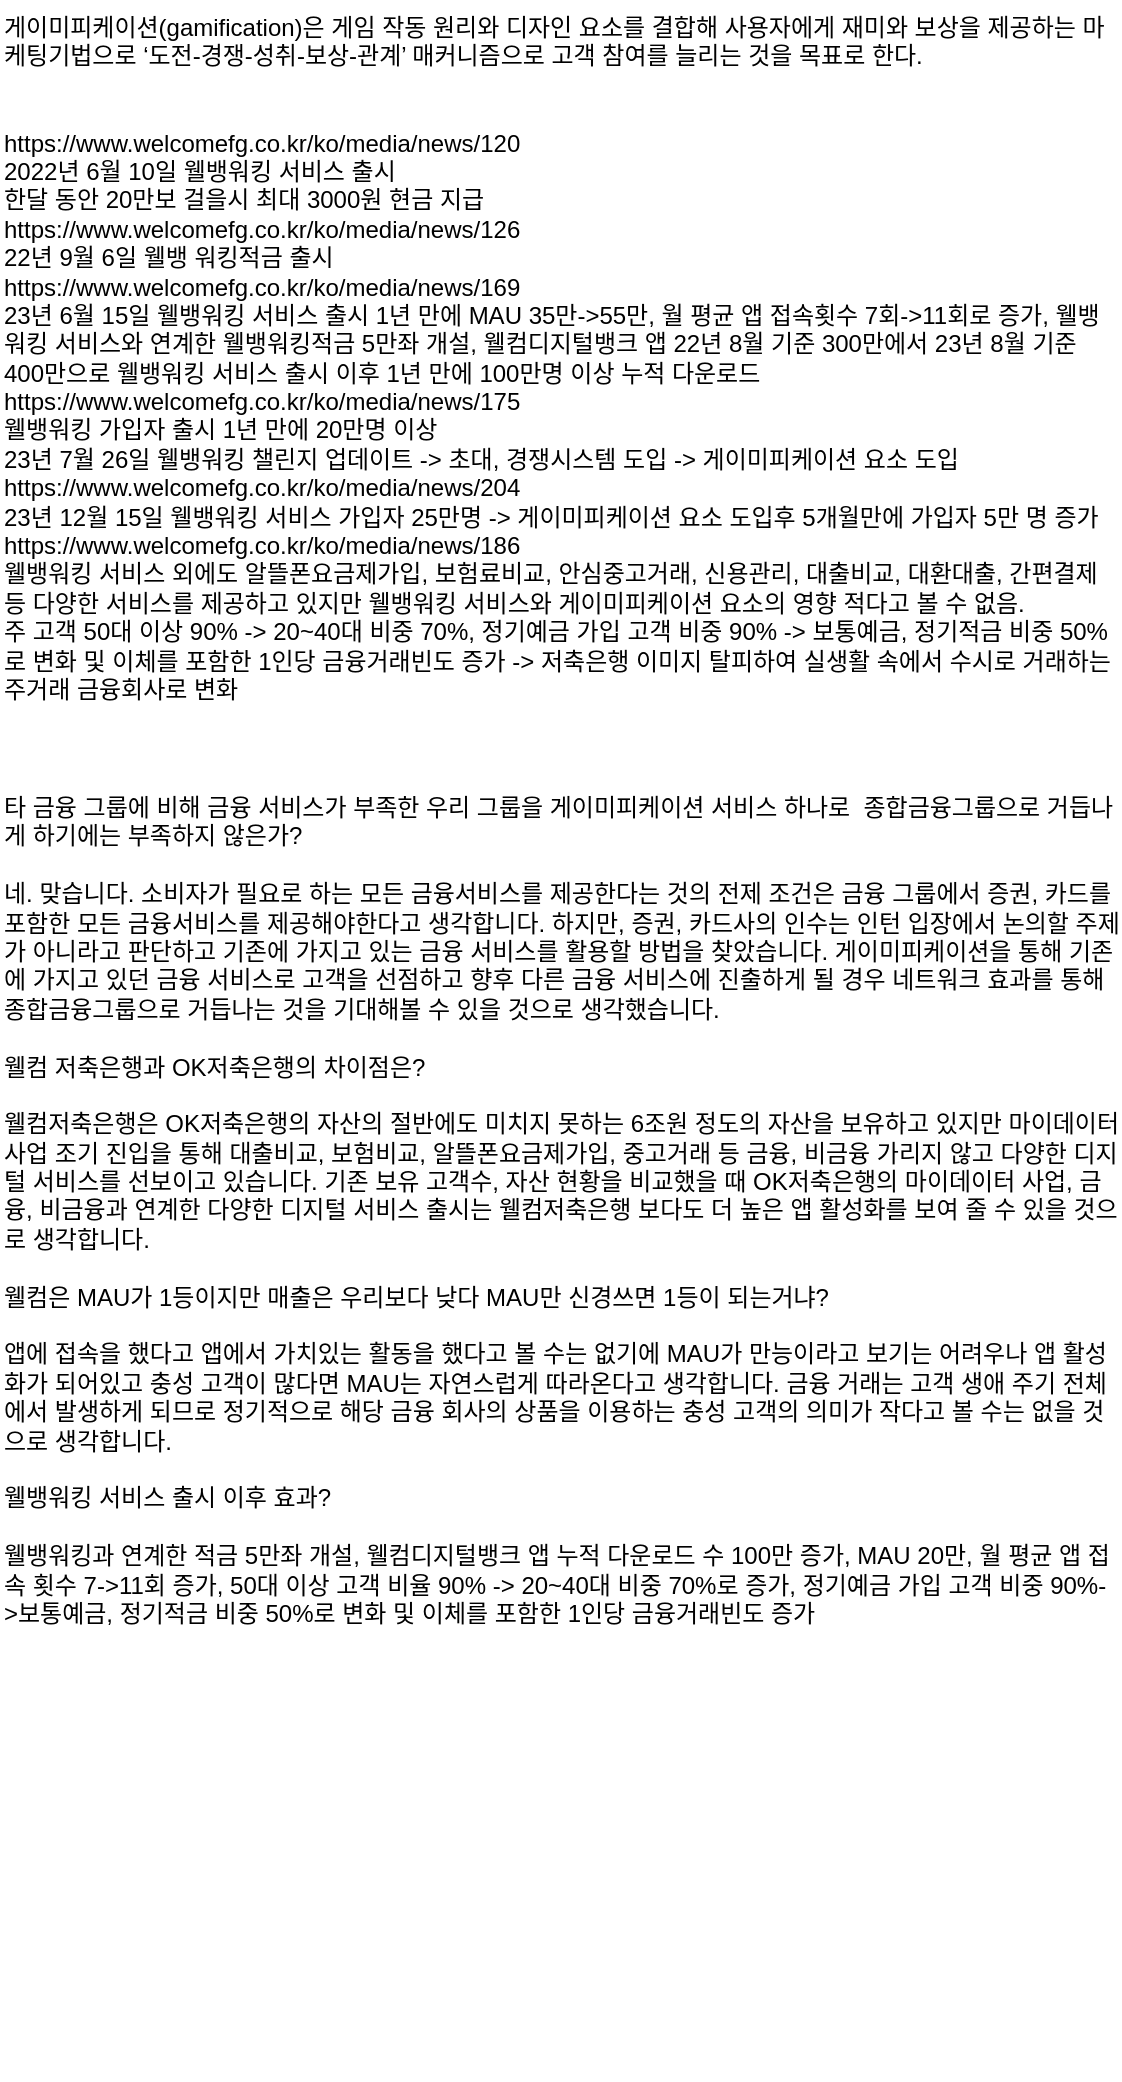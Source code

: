 <mxfile version="22.1.21" type="github">
  <diagram name="페이지-1" id="PXcx_R00YAgb8d3gaZEV">
    <mxGraphModel dx="768" dy="625" grid="1" gridSize="10" guides="1" tooltips="1" connect="1" arrows="1" fold="1" page="1" pageScale="1" pageWidth="827" pageHeight="1169" math="0" shadow="0">
      <root>
        <mxCell id="0" />
        <mxCell id="1" parent="0" />
        <mxCell id="daQ99t87KAzzY0OsEO8N-1" value="게이미피케이션(gamification)은 게임 작동 원리와 디자인 요소를 결합해 사용자에게 재미와 보상을 제공하는 마케팅기법으로 ‘도전-경쟁-성취-보상-관계’ 매커니즘으로 고객 참여를 늘리는 것을 목표로 한다.&#xa;&#xa;&#xa;https://www.welcomefg.co.kr/ko/media/news/120&#xa;2022년 6월 10일 웰뱅워킹 서비스 출시&#xa;한달 동안 20만보 걸을시 최대 3000원 현금 지급&#xa;https://www.welcomefg.co.kr/ko/media/news/126&#xa;22년 9월 6일 웰뱅 워킹적금 출시&#xa;https://www.welcomefg.co.kr/ko/media/news/169&#xa;23년 6월 15일 웰뱅워킹 서비스 출시 1년 만에 MAU 35만-&gt;55만, 월 평균 앱 접속횟수 7회-&gt;11회로 증가, 웰뱅워킹 서비스와 연계한 웰뱅워킹적금 5만좌 개설, 웰컴디지털뱅크 앱 22년 8월 기준 300만에서 23년 8월 기준 400만으로 웰뱅워킹 서비스 출시 이후 1년 만에 100만명 이상 누적 다운로드&#xa;https://www.welcomefg.co.kr/ko/media/news/175&#xa;웰뱅워킹 가입자 출시 1년 만에 20만명 이상&#xa;23년 7월 26일 웰뱅워킹 챌린지 업데이트 -&gt; 초대, 경쟁시스템 도입 -&gt; 게이미피케이션 요소 도입&#xa;https://www.welcomefg.co.kr/ko/media/news/204&#xa;23년 12월 15일 웰뱅워킹 서비스 가입자 25만명 -&gt; 게이미피케이션 요소 도입후 5개월만에 가입자 5만 명 증가&#xa;https://www.welcomefg.co.kr/ko/media/news/186&#xa;웰뱅워킹 서비스 외에도 알뜰폰요금제가입, 보험료비교, 안심중고거래, 신용관리, 대출비교, 대환대출, 간편결제 등 다양한 서비스를 제공하고 있지만 웰뱅워킹 서비스와 게이미피케이션 요소의 영향 적다고 볼 수 없음.&#xa;주 고객 50대 이상 90% -&gt; 20~40대 비중 70%, 정기예금 가입 고객 비중 90% -&gt; 보통예금, 정기적금 비중 50%로 변화 및 이체를 포함한 1인당 금융거래빈도 증가 -&gt; 저축은행 이미지 탈피하여 실생활 속에서 수시로 거래하는 주거래 금융회사로 변화" style="text;whiteSpace=wrap;" parent="1" vertex="1">
          <mxGeometry width="560" height="410" as="geometry" />
        </mxCell>
        <mxCell id="t6ZLu98OkD_Yaa3V7PrF-1" value="타 금융 그룹에 비해 금융 서비스가 부족한 우리 그룹을 게이미피케이션 서비스 하나로  종합금융그룹으로 거듭나게 하기에는 부족하지 않은가?&#xa;&#xa;네. 맞습니다. 소비자가 필요로 하는 모든 금융서비스를 제공한다는 것의 전제 조건은 금융 그룹에서 증권, 카드를 포함한 모든 금융서비스를 제공해야한다고 생각합니다. 하지만, 증권, 카드사의 인수는 인턴 입장에서 논의할 주제가 아니라고 판단하고 기존에 가지고 있는 금융 서비스를 활용할 방법을 찾았습니다. 게이미피케이션을 통해 기존에 가지고 있던 금융 서비스로 고객을 선점하고 향후 다른 금융 서비스에 진출하게 될 경우 네트워크 효과를 통해 종합금융그룹으로 거듭나는 것을 기대해볼 수 있을 것으로 생각했습니다.&#xa;&#xa;웰컴 저축은행과 OK저축은행의 차이점은?&#xa;&#xa;웰컴저축은행은 OK저축은행의 자산의 절반에도 미치지 못하는 6조원 정도의 자산을 보유하고 있지만 마이데이터 사업 조기 진입을 통해 대출비교, 보험비교, 알뜰폰요금제가입, 중고거래 등 금융, 비금융 가리지 않고 다양한 디지털 서비스를 선보이고 있습니다. 기존 보유 고객수, 자산 현황을 비교했을 때 OK저축은행의 마이데이터 사업, 금융, 비금융과 연계한 다양한 디지털 서비스 출시는 웰컴저축은행 보다도 더 높은 앱 활성화를 보여 줄 수 있을 것으로 생각합니다.&#xa;&#xa;웰컴은 MAU가 1등이지만 매출은 우리보다 낮다 MAU만 신경쓰면 1등이 되는거냐?&#xa;&#xa;앱에 접속을 했다고 앱에서 가치있는 활동을 했다고 볼 수는 없기에 MAU가 만능이라고 보기는 어려우나 앱 활성화가 되어있고 충성 고객이 많다면 MAU는 자연스럽게 따라온다고 생각합니다. 금융 거래는 고객 생애 주기 전체에서 발생하게 되므로 정기적으로 해당 금융 회사의 상품을 이용하는 충성 고객의 의미가 작다고 볼 수는 없을 것으로 생각합니다.&#xa;&#xa;웰뱅워킹 서비스 출시 이후 효과?&#xa;&#xa;웰뱅워킹과 연계한 적금 5만좌 개설, 웰컴디지털뱅크 앱 누적 다운로드 수 100만 증가, MAU 20만, 월 평균 앱 접속 횟수 7-&gt;11회 증가, 50대 이상 고객 비율 90% -&gt; 20~40대 비중 70%로 증가, 정기예금 가입 고객 비중 90%-&gt;보통예금, 정기적금 비중 50%로 변화 및 이체를 포함한 1인당 금융거래빈도 증가" style="text;whiteSpace=wrap;" vertex="1" parent="1">
          <mxGeometry y="390" width="560" height="650" as="geometry" />
        </mxCell>
      </root>
    </mxGraphModel>
  </diagram>
</mxfile>
